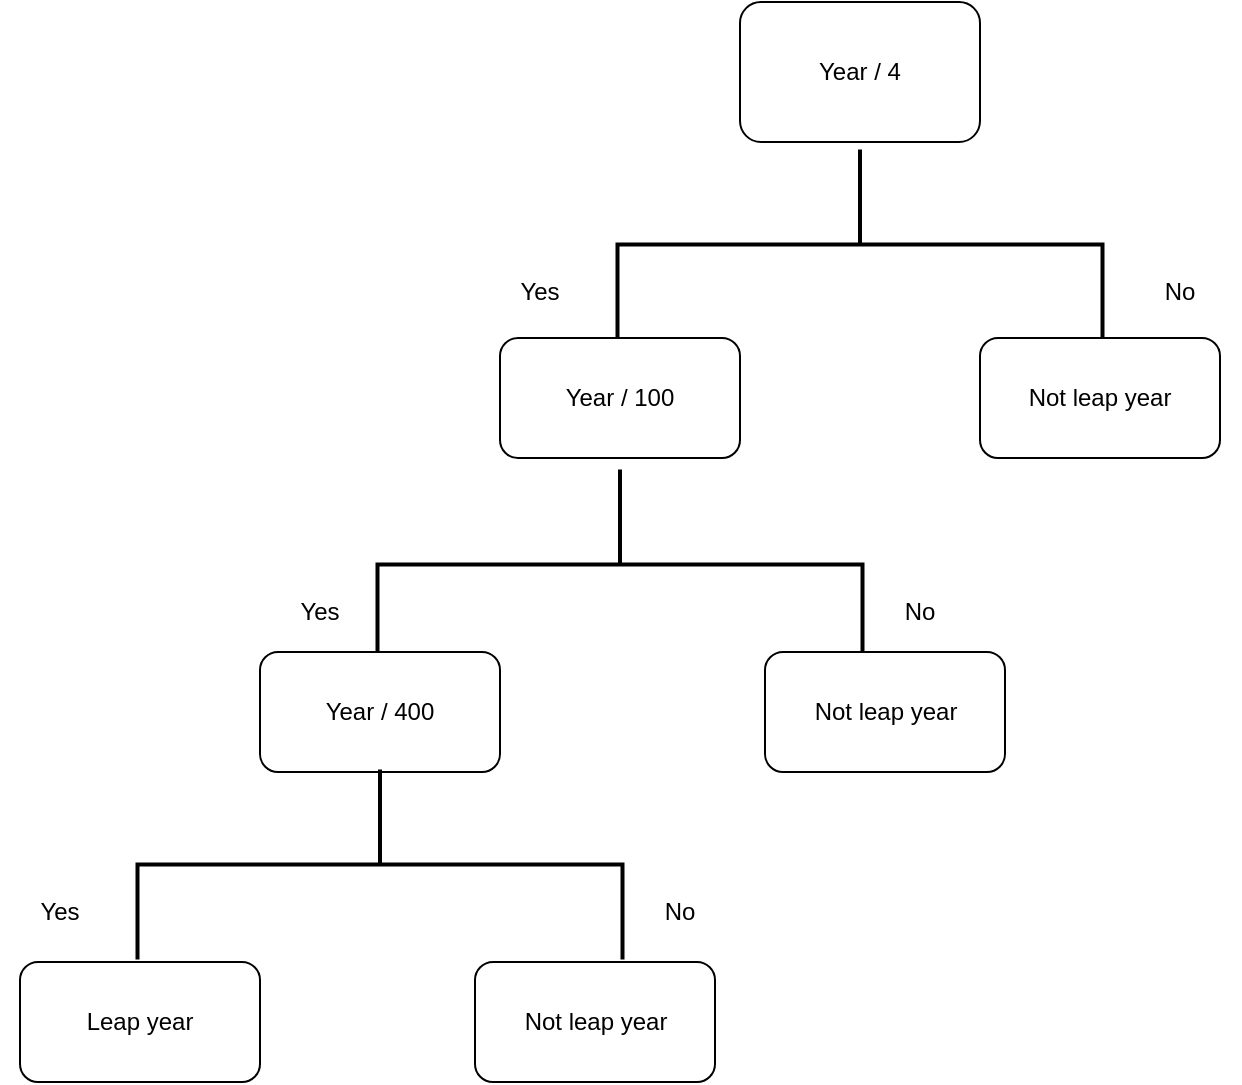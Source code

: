 <mxfile version="20.1.1" type="github">
  <diagram name="Page-1" id="8ce9d11a-91a2-4d17-14d8-a56ed91bf033">
    <mxGraphModel dx="2062" dy="1114" grid="1" gridSize="10" guides="1" tooltips="1" connect="1" arrows="1" fold="1" page="1" pageScale="1" pageWidth="1100" pageHeight="850" background="none" math="0" shadow="0">
      <root>
        <mxCell id="0" />
        <mxCell id="1" parent="0" />
        <mxCell id="O-cmX9a5oAONbKl0CvVW-1" value="Year / 4" style="rounded=1;whiteSpace=wrap;html=1;" vertex="1" parent="1">
          <mxGeometry x="470" y="100" width="120" height="70" as="geometry" />
        </mxCell>
        <mxCell id="O-cmX9a5oAONbKl0CvVW-2" value="" style="strokeWidth=2;html=1;shape=mxgraph.flowchart.annotation_2;align=left;labelPosition=right;pointerEvents=1;rotation=90;" vertex="1" parent="1">
          <mxGeometry x="482.5" y="100" width="95" height="242.5" as="geometry" />
        </mxCell>
        <mxCell id="O-cmX9a5oAONbKl0CvVW-3" value="Year / 100" style="rounded=1;whiteSpace=wrap;html=1;" vertex="1" parent="1">
          <mxGeometry x="350" y="268" width="120" height="60" as="geometry" />
        </mxCell>
        <mxCell id="O-cmX9a5oAONbKl0CvVW-4" value="Not leap year" style="rounded=1;whiteSpace=wrap;html=1;" vertex="1" parent="1">
          <mxGeometry x="590" y="268" width="120" height="60" as="geometry" />
        </mxCell>
        <mxCell id="O-cmX9a5oAONbKl0CvVW-5" value="Yes" style="text;html=1;strokeColor=none;fillColor=none;align=center;verticalAlign=middle;whiteSpace=wrap;rounded=0;" vertex="1" parent="1">
          <mxGeometry x="340" y="230" width="60" height="30" as="geometry" />
        </mxCell>
        <mxCell id="O-cmX9a5oAONbKl0CvVW-6" value="No" style="text;html=1;strokeColor=none;fillColor=none;align=center;verticalAlign=middle;whiteSpace=wrap;rounded=0;" vertex="1" parent="1">
          <mxGeometry x="660" y="230" width="60" height="30" as="geometry" />
        </mxCell>
        <mxCell id="O-cmX9a5oAONbKl0CvVW-7" value="" style="strokeWidth=2;html=1;shape=mxgraph.flowchart.annotation_2;align=left;labelPosition=right;pointerEvents=1;rotation=90;" vertex="1" parent="1">
          <mxGeometry x="362.5" y="260" width="95" height="242.5" as="geometry" />
        </mxCell>
        <mxCell id="O-cmX9a5oAONbKl0CvVW-8" value="Not leap year" style="rounded=1;whiteSpace=wrap;html=1;" vertex="1" parent="1">
          <mxGeometry x="482.5" y="425" width="120" height="60" as="geometry" />
        </mxCell>
        <mxCell id="O-cmX9a5oAONbKl0CvVW-9" value="Year / 400" style="rounded=1;whiteSpace=wrap;html=1;" vertex="1" parent="1">
          <mxGeometry x="230" y="425" width="120" height="60" as="geometry" />
        </mxCell>
        <mxCell id="O-cmX9a5oAONbKl0CvVW-10" value="Yes" style="text;html=1;strokeColor=none;fillColor=none;align=center;verticalAlign=middle;whiteSpace=wrap;rounded=0;" vertex="1" parent="1">
          <mxGeometry x="230" y="390" width="60" height="30" as="geometry" />
        </mxCell>
        <mxCell id="O-cmX9a5oAONbKl0CvVW-11" value="No" style="text;html=1;strokeColor=none;fillColor=none;align=center;verticalAlign=middle;whiteSpace=wrap;rounded=0;" vertex="1" parent="1">
          <mxGeometry x="530" y="390" width="60" height="30" as="geometry" />
        </mxCell>
        <mxCell id="O-cmX9a5oAONbKl0CvVW-12" value="" style="strokeWidth=2;html=1;shape=mxgraph.flowchart.annotation_2;align=left;labelPosition=right;pointerEvents=1;rotation=90;" vertex="1" parent="1">
          <mxGeometry x="242.5" y="410" width="95" height="242.5" as="geometry" />
        </mxCell>
        <mxCell id="O-cmX9a5oAONbKl0CvVW-13" value="Yes" style="text;html=1;strokeColor=none;fillColor=none;align=center;verticalAlign=middle;whiteSpace=wrap;rounded=0;" vertex="1" parent="1">
          <mxGeometry x="100" y="540" width="60" height="30" as="geometry" />
        </mxCell>
        <mxCell id="O-cmX9a5oAONbKl0CvVW-14" value="No" style="text;html=1;strokeColor=none;fillColor=none;align=center;verticalAlign=middle;whiteSpace=wrap;rounded=0;" vertex="1" parent="1">
          <mxGeometry x="410" y="540" width="60" height="30" as="geometry" />
        </mxCell>
        <mxCell id="O-cmX9a5oAONbKl0CvVW-15" value="Leap year" style="rounded=1;whiteSpace=wrap;html=1;" vertex="1" parent="1">
          <mxGeometry x="110" y="580" width="120" height="60" as="geometry" />
        </mxCell>
        <mxCell id="O-cmX9a5oAONbKl0CvVW-16" value="Not leap year" style="rounded=1;whiteSpace=wrap;html=1;" vertex="1" parent="1">
          <mxGeometry x="337.5" y="580" width="120" height="60" as="geometry" />
        </mxCell>
      </root>
    </mxGraphModel>
  </diagram>
</mxfile>
